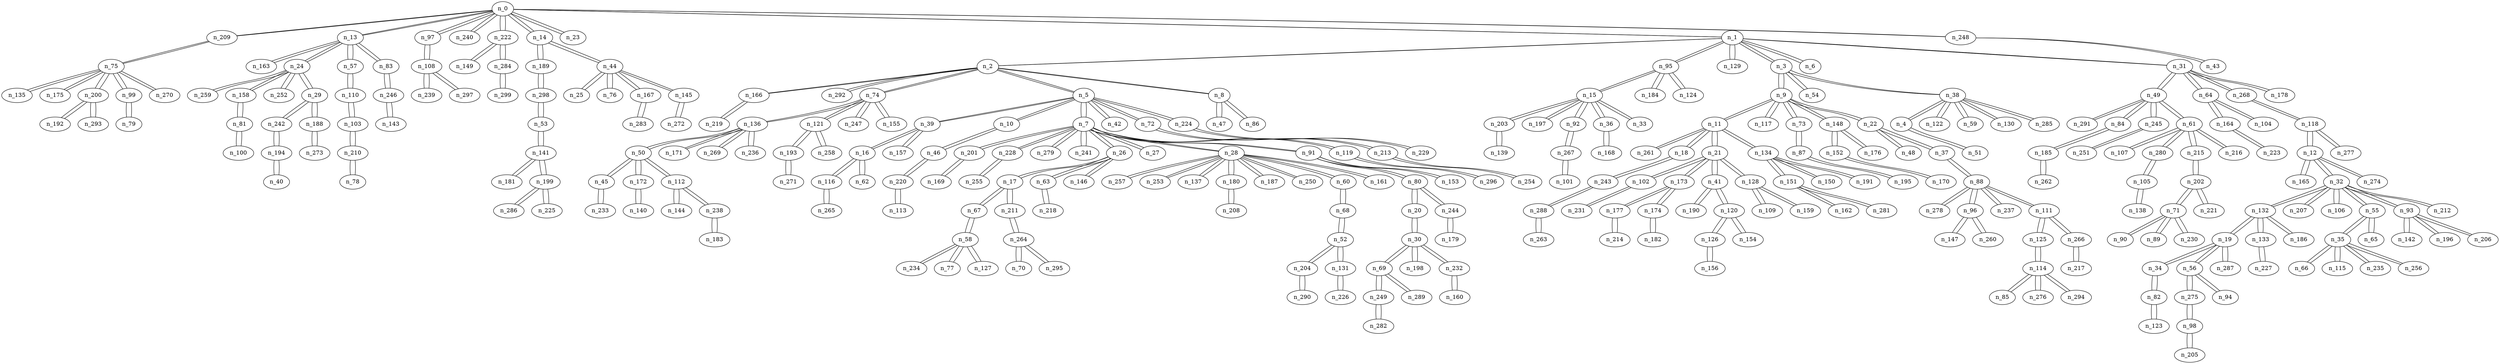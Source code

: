 graph g12 {
n_0--n_209
n_0--n_13
n_0--n_97
n_0--n_240
n_0--n_222
n_0--n_14
n_0--n_23
n_0--n_1
n_0--n_248
n_1--n_2
n_1--n_95
n_1--n_129
n_1--n_0
n_1--n_3
n_1--n_6
n_1--n_31
n_2--n_1
n_2--n_166
n_2--n_292
n_2--n_74
n_2--n_5
n_2--n_8
n_3--n_9
n_3--n_54
n_3--n_1
n_3--n_38
n_4--n_38
n_4--n_51
n_5--n_39
n_5--n_10
n_5--n_2
n_5--n_7
n_5--n_42
n_5--n_72
n_5--n_224
n_6--n_1
n_7--n_201
n_7--n_228
n_7--n_279
n_7--n_241
n_7--n_5
n_7--n_26
n_7--n_27
n_7--n_28
n_7--n_91
n_7--n_119
n_8--n_47
n_8--n_86
n_8--n_2
n_9--n_3
n_9--n_11
n_9--n_117
n_9--n_73
n_9--n_148
n_9--n_22
n_10--n_5
n_10--n_46
n_11--n_261
n_11--n_18
n_11--n_21
n_11--n_9
n_11--n_134
n_12--n_165
n_12--n_32
n_12--n_118
n_12--n_274
n_13--n_0
n_13--n_163
n_13--n_24
n_13--n_57
n_13--n_83
n_14--n_189
n_14--n_0
n_14--n_44
n_15--n_203
n_15--n_197
n_15--n_95
n_15--n_92
n_15--n_36
n_15--n_33
n_16--n_39
n_16--n_116
n_16--n_62
n_17--n_67
n_17--n_26
n_17--n_211
n_18--n_11
n_18--n_243
n_19--n_34
n_19--n_56
n_19--n_132
n_19--n_287
n_20--n_80
n_20--n_30
n_21--n_102
n_21--n_11
n_21--n_173
n_21--n_41
n_21--n_128
n_22--n_48
n_22--n_37
n_22--n_9
n_23--n_0
n_24--n_259
n_24--n_13
n_24--n_158
n_24--n_252
n_24--n_29
n_25--n_44
n_26--n_17
n_26--n_63
n_26--n_146
n_26--n_7
n_27--n_7
n_28--n_257
n_28--n_253
n_28--n_137
n_28--n_180
n_28--n_187
n_28--n_250
n_28--n_7
n_28--n_60
n_28--n_161
n_29--n_242
n_29--n_24
n_29--n_188
n_30--n_69
n_30--n_198
n_30--n_232
n_30--n_20
n_31--n_49
n_31--n_64
n_31--n_268
n_31--n_1
n_31--n_178
n_32--n_207
n_32--n_106
n_32--n_132
n_32--n_12
n_32--n_55
n_32--n_93
n_32--n_212
n_33--n_15
n_34--n_19
n_34--n_82
n_35--n_66
n_35--n_115
n_35--n_55
n_35--n_235
n_35--n_256
n_36--n_15
n_36--n_168
n_37--n_88
n_37--n_22
n_38--n_122
n_38--n_59
n_38--n_4
n_38--n_130
n_38--n_3
n_38--n_285
n_39--n_157
n_39--n_5
n_39--n_16
n_40--n_194
n_41--n_190
n_41--n_21
n_41--n_120
n_42--n_5
n_43--n_248
n_44--n_76
n_44--n_14
n_44--n_167
n_44--n_25
n_44--n_145
n_45--n_233
n_45--n_50
n_46--n_220
n_46--n_10
n_47--n_8
n_48--n_22
n_49--n_291
n_49--n_84
n_49--n_31
n_49--n_245
n_49--n_61
n_50--n_172
n_50--n_136
n_50--n_45
n_50--n_112
n_51--n_4
n_52--n_204
n_52--n_68
n_52--n_131
n_53--n_141
n_53--n_298
n_54--n_3
n_55--n_65
n_55--n_32
n_55--n_35
n_56--n_275
n_56--n_94
n_56--n_19
n_57--n_13
n_57--n_110
n_58--n_234
n_58--n_67
n_58--n_77
n_58--n_127
n_59--n_38
n_60--n_68
n_60--n_28
n_61--n_107
n_61--n_280
n_61--n_49
n_61--n_215
n_61--n_216
n_62--n_16
n_63--n_26
n_63--n_218
n_64--n_164
n_64--n_31
n_64--n_104
n_65--n_55
n_66--n_35
n_67--n_17
n_67--n_58
n_68--n_60
n_68--n_52
n_69--n_30
n_69--n_249
n_69--n_289
n_70--n_264
n_71--n_90
n_71--n_202
n_71--n_89
n_71--n_230
n_72--n_213
n_72--n_5
n_73--n_9
n_73--n_87
n_74--n_136
n_74--n_2
n_74--n_121
n_74--n_247
n_74--n_155
n_75--n_135
n_75--n_175
n_75--n_200
n_75--n_209
n_75--n_99
n_75--n_270
n_76--n_44
n_77--n_58
n_78--n_210
n_79--n_99
n_80--n_20
n_80--n_91
n_80--n_244
n_81--n_100
n_81--n_158
n_82--n_34
n_82--n_123
n_83--n_246
n_83--n_13
n_84--n_49
n_84--n_185
n_85--n_114
n_86--n_8
n_87--n_195
n_87--n_73
n_88--n_278
n_88--n_96
n_88--n_237
n_88--n_111
n_88--n_37
n_89--n_71
n_90--n_71
n_91--n_80
n_91--n_7
n_91--n_153
n_92--n_15
n_92--n_267
n_93--n_142
n_93--n_196
n_93--n_32
n_93--n_206
n_94--n_56
n_95--n_184
n_95--n_1
n_95--n_15
n_95--n_124
n_96--n_88
n_96--n_147
n_96--n_260
n_97--n_108
n_97--n_0
n_98--n_205
n_98--n_275
n_99--n_75
n_99--n_79
n_100--n_81
n_101--n_267
n_102--n_21
n_102--n_231
n_103--n_210
n_103--n_110
n_104--n_64
n_105--n_138
n_105--n_280
n_106--n_32
n_107--n_61
n_108--n_97
n_108--n_239
n_108--n_297
n_109--n_128
n_110--n_103
n_110--n_57
n_111--n_88
n_111--n_125
n_111--n_266
n_112--n_50
n_112--n_144
n_112--n_238
n_113--n_220
n_114--n_276
n_114--n_294
n_114--n_85
n_114--n_125
n_115--n_35
n_116--n_16
n_116--n_265
n_117--n_9
n_118--n_268
n_118--n_277
n_118--n_12
n_119--n_296
n_119--n_7
n_120--n_126
n_120--n_41
n_120--n_154
n_121--n_74
n_121--n_193
n_121--n_258
n_122--n_38
n_123--n_82
n_124--n_95
n_125--n_111
n_125--n_114
n_126--n_156
n_126--n_120
n_127--n_58
n_128--n_21
n_128--n_109
n_128--n_159
n_129--n_1
n_130--n_38
n_131--n_226
n_131--n_52
n_132--n_133
n_132--n_186
n_132--n_32
n_132--n_19
n_133--n_132
n_133--n_227
n_134--n_151
n_134--n_11
n_134--n_150
n_134--n_191
n_135--n_75
n_136--n_50
n_136--n_74
n_136--n_171
n_136--n_269
n_136--n_236
n_137--n_28
n_138--n_105
n_139--n_203
n_140--n_172
n_141--n_53
n_141--n_181
n_141--n_199
n_142--n_93
n_143--n_246
n_144--n_112
n_145--n_44
n_145--n_272
n_146--n_26
n_147--n_96
n_148--n_152
n_148--n_9
n_148--n_176
n_149--n_222
n_150--n_134
n_151--n_162
n_151--n_134
n_151--n_281
n_152--n_170
n_152--n_148
n_153--n_91
n_154--n_120
n_155--n_74
n_156--n_126
n_157--n_39
n_158--n_24
n_158--n_81
n_159--n_128
n_160--n_232
n_161--n_28
n_162--n_151
n_163--n_13
n_164--n_64
n_164--n_223
n_165--n_12
n_166--n_219
n_166--n_2
n_167--n_283
n_167--n_44
n_168--n_36
n_169--n_201
n_170--n_152
n_171--n_136
n_172--n_50
n_172--n_140
n_173--n_177
n_173--n_21
n_173--n_174
n_174--n_182
n_174--n_173
n_175--n_75
n_176--n_148
n_177--n_173
n_177--n_214
n_178--n_31
n_179--n_244
n_180--n_28
n_180--n_208
n_181--n_141
n_182--n_174
n_183--n_238
n_184--n_95
n_185--n_84
n_185--n_262
n_186--n_132
n_187--n_28
n_188--n_29
n_188--n_273
n_189--n_14
n_189--n_298
n_190--n_41
n_191--n_134
n_192--n_200
n_193--n_121
n_193--n_271
n_194--n_40
n_194--n_242
n_195--n_87
n_196--n_93
n_197--n_15
n_198--n_30
n_199--n_286
n_199--n_225
n_199--n_141
n_200--n_75
n_200--n_192
n_200--n_293
n_201--n_7
n_201--n_169
n_202--n_71
n_202--n_221
n_202--n_215
n_203--n_15
n_203--n_139
n_204--n_290
n_204--n_52
n_205--n_98
n_206--n_93
n_207--n_32
n_208--n_180
n_209--n_0
n_209--n_75
n_210--n_103
n_210--n_78
n_211--n_264
n_211--n_17
n_212--n_32
n_213--n_254
n_213--n_72
n_214--n_177
n_215--n_61
n_215--n_202
n_216--n_61
n_217--n_266
n_218--n_63
n_219--n_166
n_220--n_46
n_220--n_113
n_221--n_202
n_222--n_0
n_222--n_149
n_222--n_284
n_223--n_164
n_224--n_5
n_224--n_229
n_225--n_199
n_226--n_131
n_227--n_133
n_228--n_255
n_228--n_7
n_229--n_224
n_230--n_71
n_231--n_102
n_232--n_160
n_232--n_30
n_233--n_45
n_234--n_58
n_235--n_35
n_236--n_136
n_237--n_88
n_238--n_183
n_238--n_112
n_239--n_108
n_240--n_0
n_241--n_7
n_242--n_194
n_242--n_29
n_243--n_288
n_243--n_18
n_244--n_179
n_244--n_80
n_245--n_251
n_245--n_49
n_246--n_143
n_246--n_83
n_247--n_74
n_248--n_43
n_248--n_0
n_249--n_282
n_249--n_69
n_250--n_28
n_251--n_245
n_252--n_24
n_253--n_28
n_254--n_213
n_255--n_228
n_256--n_35
n_257--n_28
n_258--n_121
n_259--n_24
n_260--n_96
n_261--n_11
n_262--n_185
n_263--n_288
n_264--n_211
n_264--n_295
n_264--n_70
n_265--n_116
n_266--n_217
n_266--n_111
n_267--n_101
n_267--n_92
n_268--n_31
n_268--n_118
n_269--n_136
n_270--n_75
n_271--n_193
n_272--n_145
n_273--n_188
n_274--n_12
n_275--n_56
n_275--n_98
n_276--n_114
n_277--n_118
n_278--n_88
n_279--n_7
n_280--n_61
n_280--n_105
n_281--n_151
n_282--n_249
n_283--n_167
n_284--n_299
n_284--n_222
n_285--n_38
n_286--n_199
n_287--n_19
n_288--n_243
n_288--n_263
n_289--n_69
n_290--n_204
n_291--n_49
n_292--n_2
n_293--n_200
n_294--n_114
n_295--n_264
n_296--n_119
n_297--n_108
n_298--n_53
n_298--n_189
n_299--n_284
}